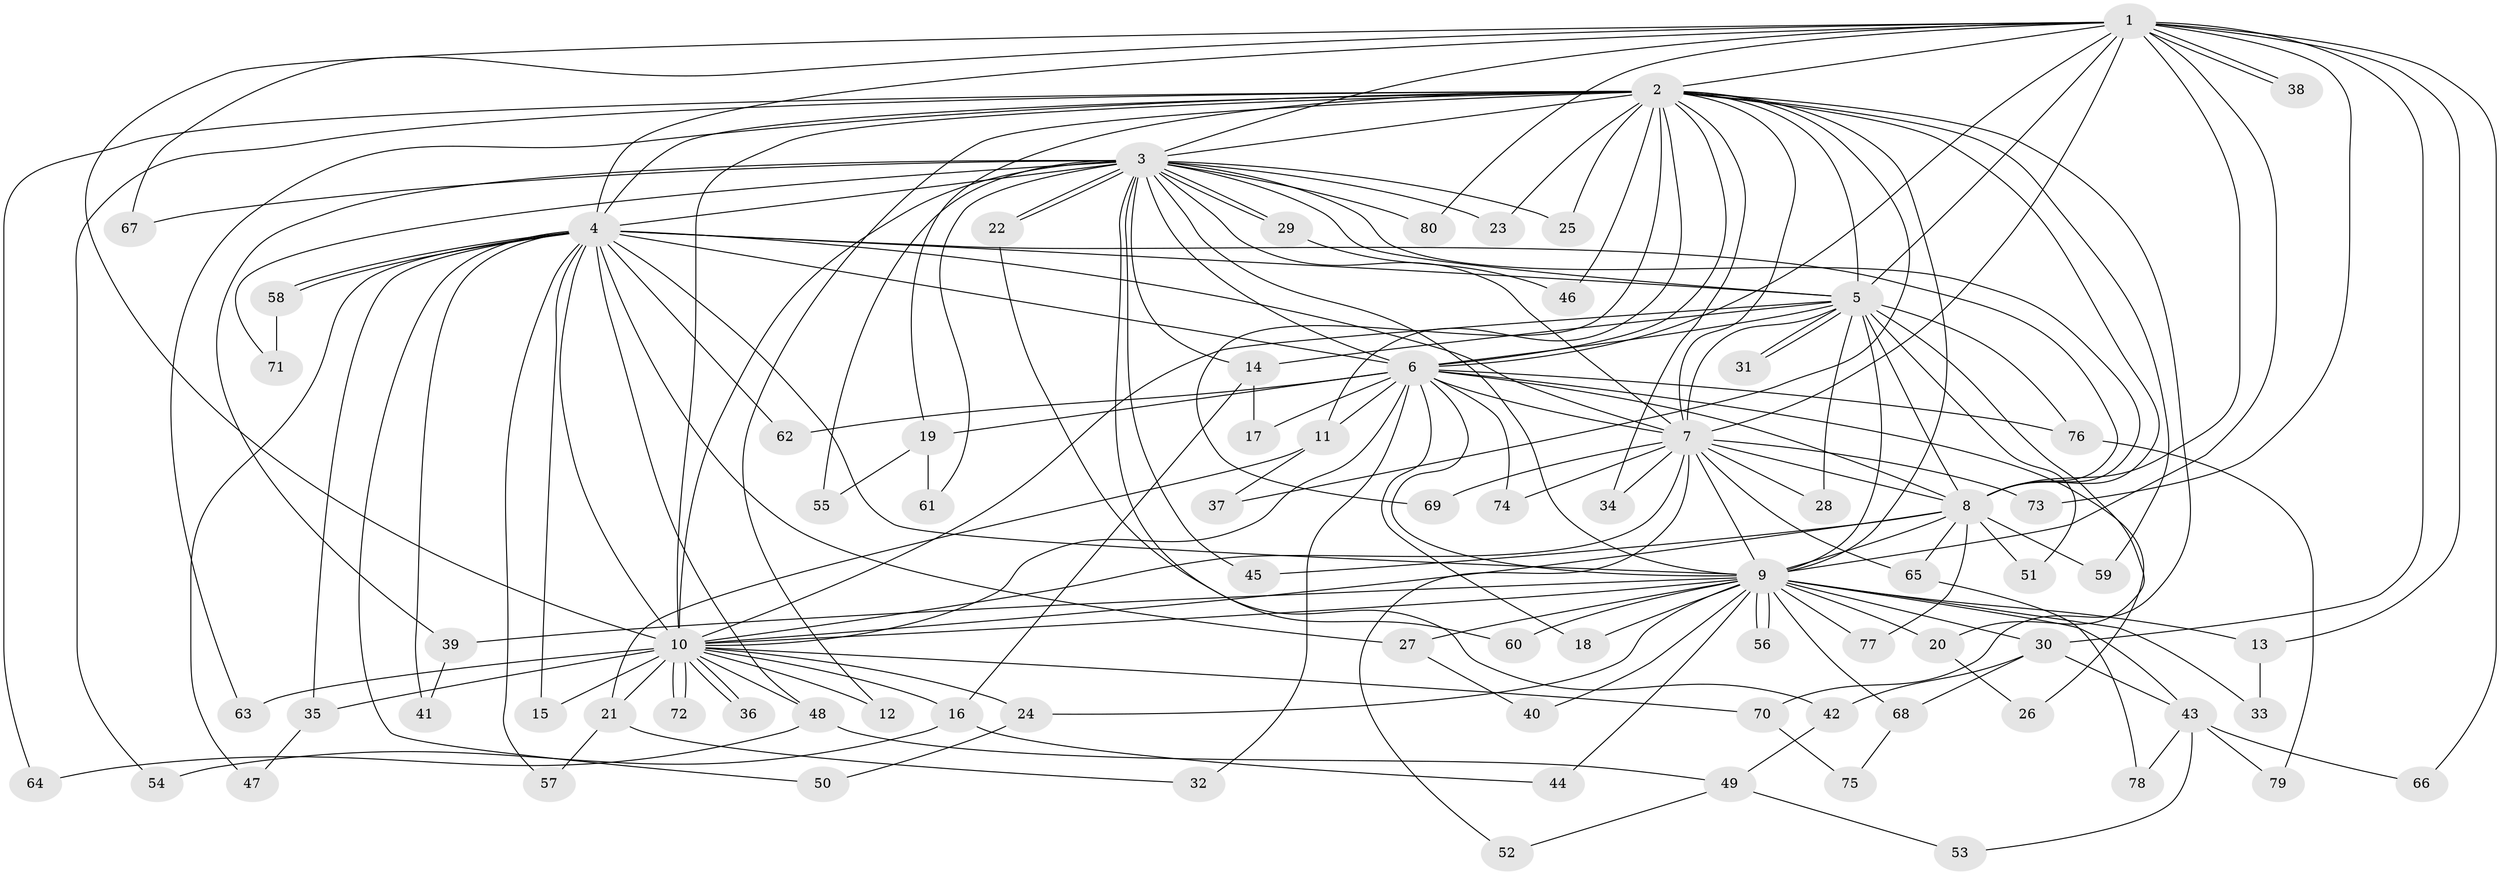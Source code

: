 // coarse degree distribution, {16: 0.017543859649122806, 21: 0.03508771929824561, 25: 0.017543859649122806, 18: 0.017543859649122806, 15: 0.017543859649122806, 17: 0.017543859649122806, 13: 0.017543859649122806, 14: 0.017543859649122806, 23: 0.017543859649122806, 6: 0.017543859649122806, 2: 0.5263157894736842, 4: 0.08771929824561403, 3: 0.17543859649122806, 7: 0.017543859649122806}
// Generated by graph-tools (version 1.1) at 2025/41/03/06/25 10:41:41]
// undirected, 80 vertices, 185 edges
graph export_dot {
graph [start="1"]
  node [color=gray90,style=filled];
  1;
  2;
  3;
  4;
  5;
  6;
  7;
  8;
  9;
  10;
  11;
  12;
  13;
  14;
  15;
  16;
  17;
  18;
  19;
  20;
  21;
  22;
  23;
  24;
  25;
  26;
  27;
  28;
  29;
  30;
  31;
  32;
  33;
  34;
  35;
  36;
  37;
  38;
  39;
  40;
  41;
  42;
  43;
  44;
  45;
  46;
  47;
  48;
  49;
  50;
  51;
  52;
  53;
  54;
  55;
  56;
  57;
  58;
  59;
  60;
  61;
  62;
  63;
  64;
  65;
  66;
  67;
  68;
  69;
  70;
  71;
  72;
  73;
  74;
  75;
  76;
  77;
  78;
  79;
  80;
  1 -- 2;
  1 -- 3;
  1 -- 4;
  1 -- 5;
  1 -- 6;
  1 -- 7;
  1 -- 8;
  1 -- 9;
  1 -- 10;
  1 -- 13;
  1 -- 30;
  1 -- 38;
  1 -- 38;
  1 -- 66;
  1 -- 67;
  1 -- 73;
  1 -- 80;
  2 -- 3;
  2 -- 4;
  2 -- 5;
  2 -- 6;
  2 -- 7;
  2 -- 8;
  2 -- 9;
  2 -- 10;
  2 -- 11;
  2 -- 12;
  2 -- 19;
  2 -- 23;
  2 -- 25;
  2 -- 34;
  2 -- 37;
  2 -- 46;
  2 -- 54;
  2 -- 59;
  2 -- 63;
  2 -- 64;
  2 -- 69;
  2 -- 70;
  3 -- 4;
  3 -- 5;
  3 -- 6;
  3 -- 7;
  3 -- 8;
  3 -- 9;
  3 -- 10;
  3 -- 14;
  3 -- 22;
  3 -- 22;
  3 -- 23;
  3 -- 25;
  3 -- 29;
  3 -- 29;
  3 -- 39;
  3 -- 42;
  3 -- 45;
  3 -- 55;
  3 -- 61;
  3 -- 67;
  3 -- 71;
  3 -- 80;
  4 -- 5;
  4 -- 6;
  4 -- 7;
  4 -- 8;
  4 -- 9;
  4 -- 10;
  4 -- 15;
  4 -- 27;
  4 -- 35;
  4 -- 41;
  4 -- 47;
  4 -- 48;
  4 -- 50;
  4 -- 57;
  4 -- 58;
  4 -- 58;
  4 -- 62;
  5 -- 6;
  5 -- 7;
  5 -- 8;
  5 -- 9;
  5 -- 10;
  5 -- 14;
  5 -- 20;
  5 -- 28;
  5 -- 31;
  5 -- 31;
  5 -- 51;
  5 -- 76;
  6 -- 7;
  6 -- 8;
  6 -- 9;
  6 -- 10;
  6 -- 11;
  6 -- 17;
  6 -- 18;
  6 -- 19;
  6 -- 26;
  6 -- 32;
  6 -- 62;
  6 -- 74;
  6 -- 76;
  7 -- 8;
  7 -- 9;
  7 -- 10;
  7 -- 28;
  7 -- 34;
  7 -- 52;
  7 -- 65;
  7 -- 69;
  7 -- 73;
  7 -- 74;
  8 -- 9;
  8 -- 10;
  8 -- 45;
  8 -- 51;
  8 -- 59;
  8 -- 65;
  8 -- 77;
  9 -- 10;
  9 -- 13;
  9 -- 18;
  9 -- 20;
  9 -- 24;
  9 -- 27;
  9 -- 30;
  9 -- 33;
  9 -- 39;
  9 -- 40;
  9 -- 43;
  9 -- 44;
  9 -- 56;
  9 -- 56;
  9 -- 60;
  9 -- 68;
  9 -- 77;
  10 -- 12;
  10 -- 15;
  10 -- 16;
  10 -- 21;
  10 -- 24;
  10 -- 35;
  10 -- 36;
  10 -- 36;
  10 -- 48;
  10 -- 63;
  10 -- 70;
  10 -- 72;
  10 -- 72;
  11 -- 21;
  11 -- 37;
  13 -- 33;
  14 -- 16;
  14 -- 17;
  16 -- 44;
  16 -- 54;
  19 -- 55;
  19 -- 61;
  20 -- 26;
  21 -- 32;
  21 -- 57;
  22 -- 60;
  24 -- 50;
  27 -- 40;
  29 -- 46;
  30 -- 42;
  30 -- 43;
  30 -- 68;
  35 -- 47;
  39 -- 41;
  42 -- 49;
  43 -- 53;
  43 -- 66;
  43 -- 78;
  43 -- 79;
  48 -- 49;
  48 -- 64;
  49 -- 52;
  49 -- 53;
  58 -- 71;
  65 -- 78;
  68 -- 75;
  70 -- 75;
  76 -- 79;
}
